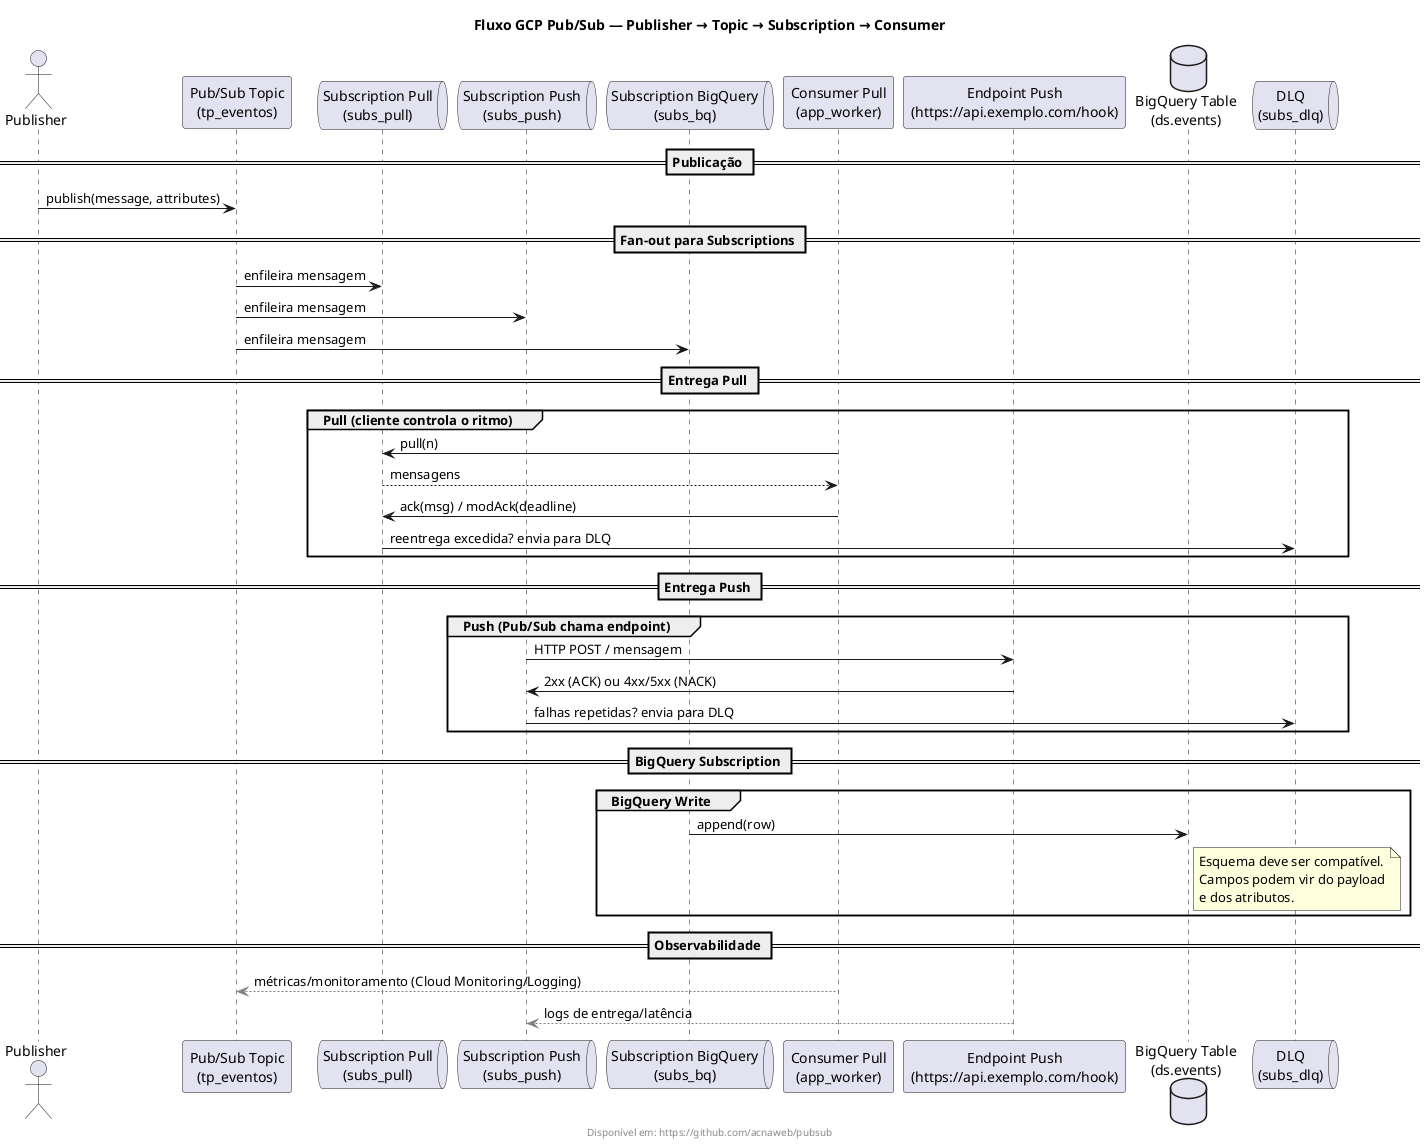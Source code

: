 @startuml sequencia

title Fluxo GCP Pub/Sub — Publisher → Topic → Subscription → Consumer
footer Disponível em: https://github.com/acnaweb/pubsub


actor Publisher
participant "Pub/Sub Topic\n(tp_eventos)" as Topic
queue "Subscription Pull\n(subs_pull)" as SubPull
queue "Subscription Push\n(subs_push)" as SubPush
queue "Subscription BigQuery\n(subs_bq)" as SubBQ
participant "Consumer Pull\n(app_worker)" as ConsumerPull
participant "Endpoint Push\n(https://api.exemplo.com/hook)" as EndpointPush
database "BigQuery Table\n(ds.events)" as BQ
queue "DLQ\n(subs_dlq)" as DLQ

== Publicação ==
Publisher -> Topic : publish(message, attributes)

== Fan-out para Subscriptions ==
Topic -> SubPull : enfileira mensagem
Topic -> SubPush : enfileira mensagem
Topic -> SubBQ : enfileira mensagem

== Entrega Pull ==
group Pull (cliente controla o ritmo)
  ConsumerPull -> SubPull : pull(n)
  SubPull --> ConsumerPull : mensagens
  ConsumerPull -> SubPull : ack(msg) / modAck(deadline)
  SubPull -> DLQ : reentrega excedida? envia para DLQ
end

== Entrega Push ==
group Push (Pub/Sub chama endpoint)
  SubPush -> EndpointPush : HTTP POST / mensagem
  EndpointPush -> SubPush : 2xx (ACK) ou 4xx/5xx (NACK)
  SubPush -> DLQ : falhas repetidas? envia para DLQ
end

== BigQuery Subscription ==
group BigQuery Write
  SubBQ -> BQ : append(row)
  note right of BQ
    Esquema deve ser compatível.
    Campos podem vir do payload
    e dos atributos.
  end note
end

== Observabilidade ==
ConsumerPull -[#gray,dashed]-> Topic : métricas/monitoramento (Cloud Monitoring/Logging)
EndpointPush -[#gray,dashed]-> SubPush : logs de entrega/latência

@enduml
